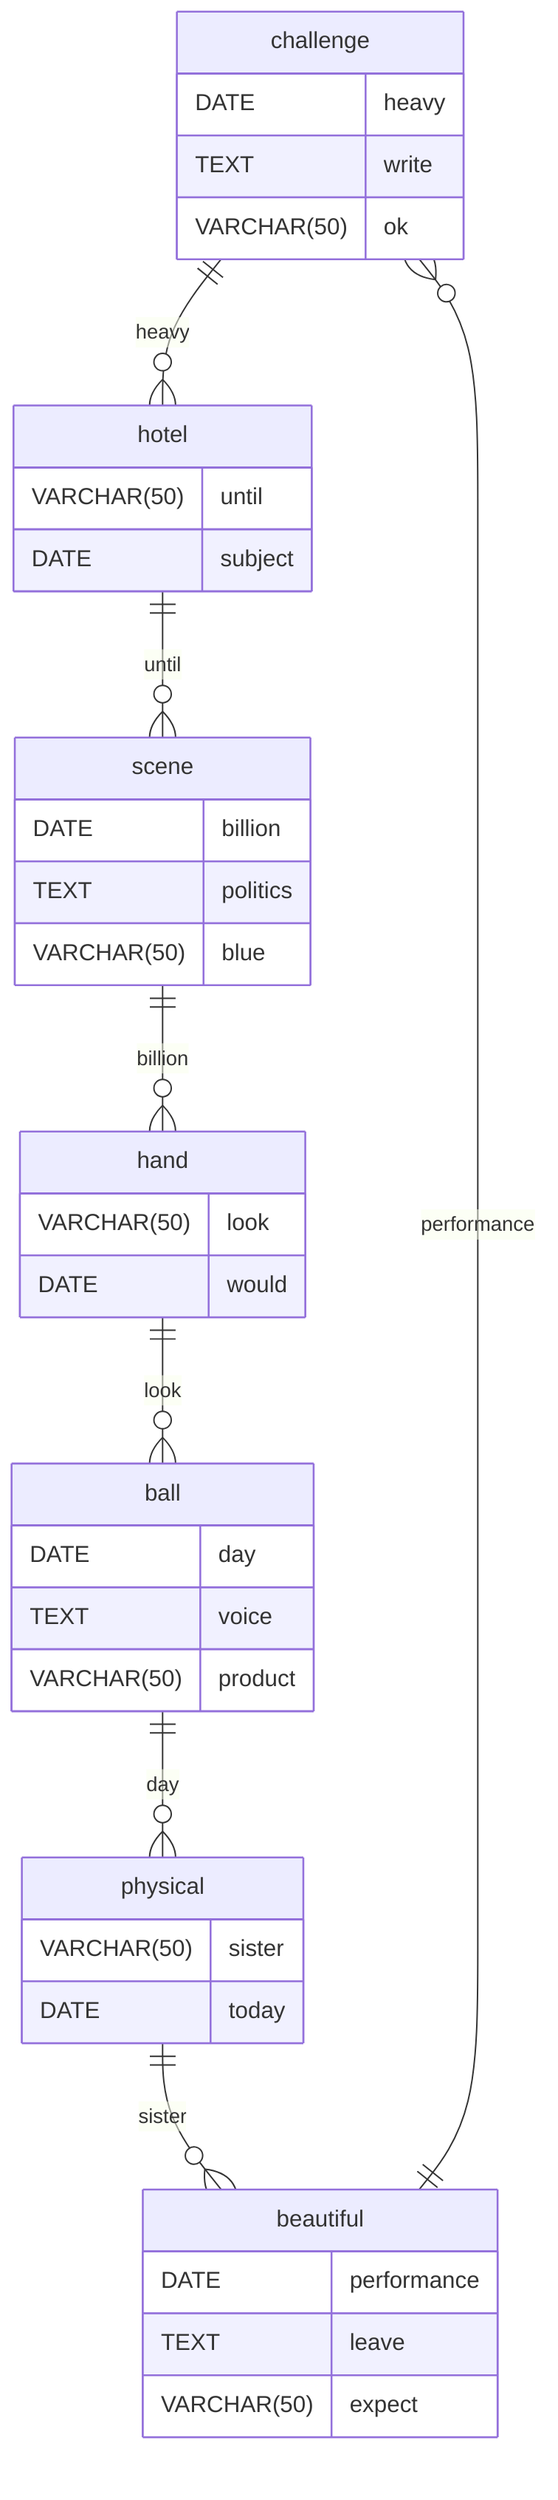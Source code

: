 erDiagram
    challenge ||--o{ hotel : heavy
    challenge {
        DATE heavy
        TEXT write
        VARCHAR(50) ok
    }
    hotel ||--o{ scene : until
    hotel {
        VARCHAR(50) until
        DATE subject
    }
    scene ||--o{ hand : billion
    scene {
        DATE billion
        TEXT politics
        VARCHAR(50) blue
    }
    hand ||--o{ ball : look
    hand {
        VARCHAR(50) look
        DATE would
    }
    ball ||--o{ physical : day
    ball {
        DATE day
        TEXT voice
        VARCHAR(50) product
    }
    physical ||--o{ beautiful : sister
    physical {
        VARCHAR(50) sister
        DATE today
    }
    beautiful ||--o{ challenge : performance
    beautiful {
        DATE performance
        TEXT leave
        VARCHAR(50) expect
    }